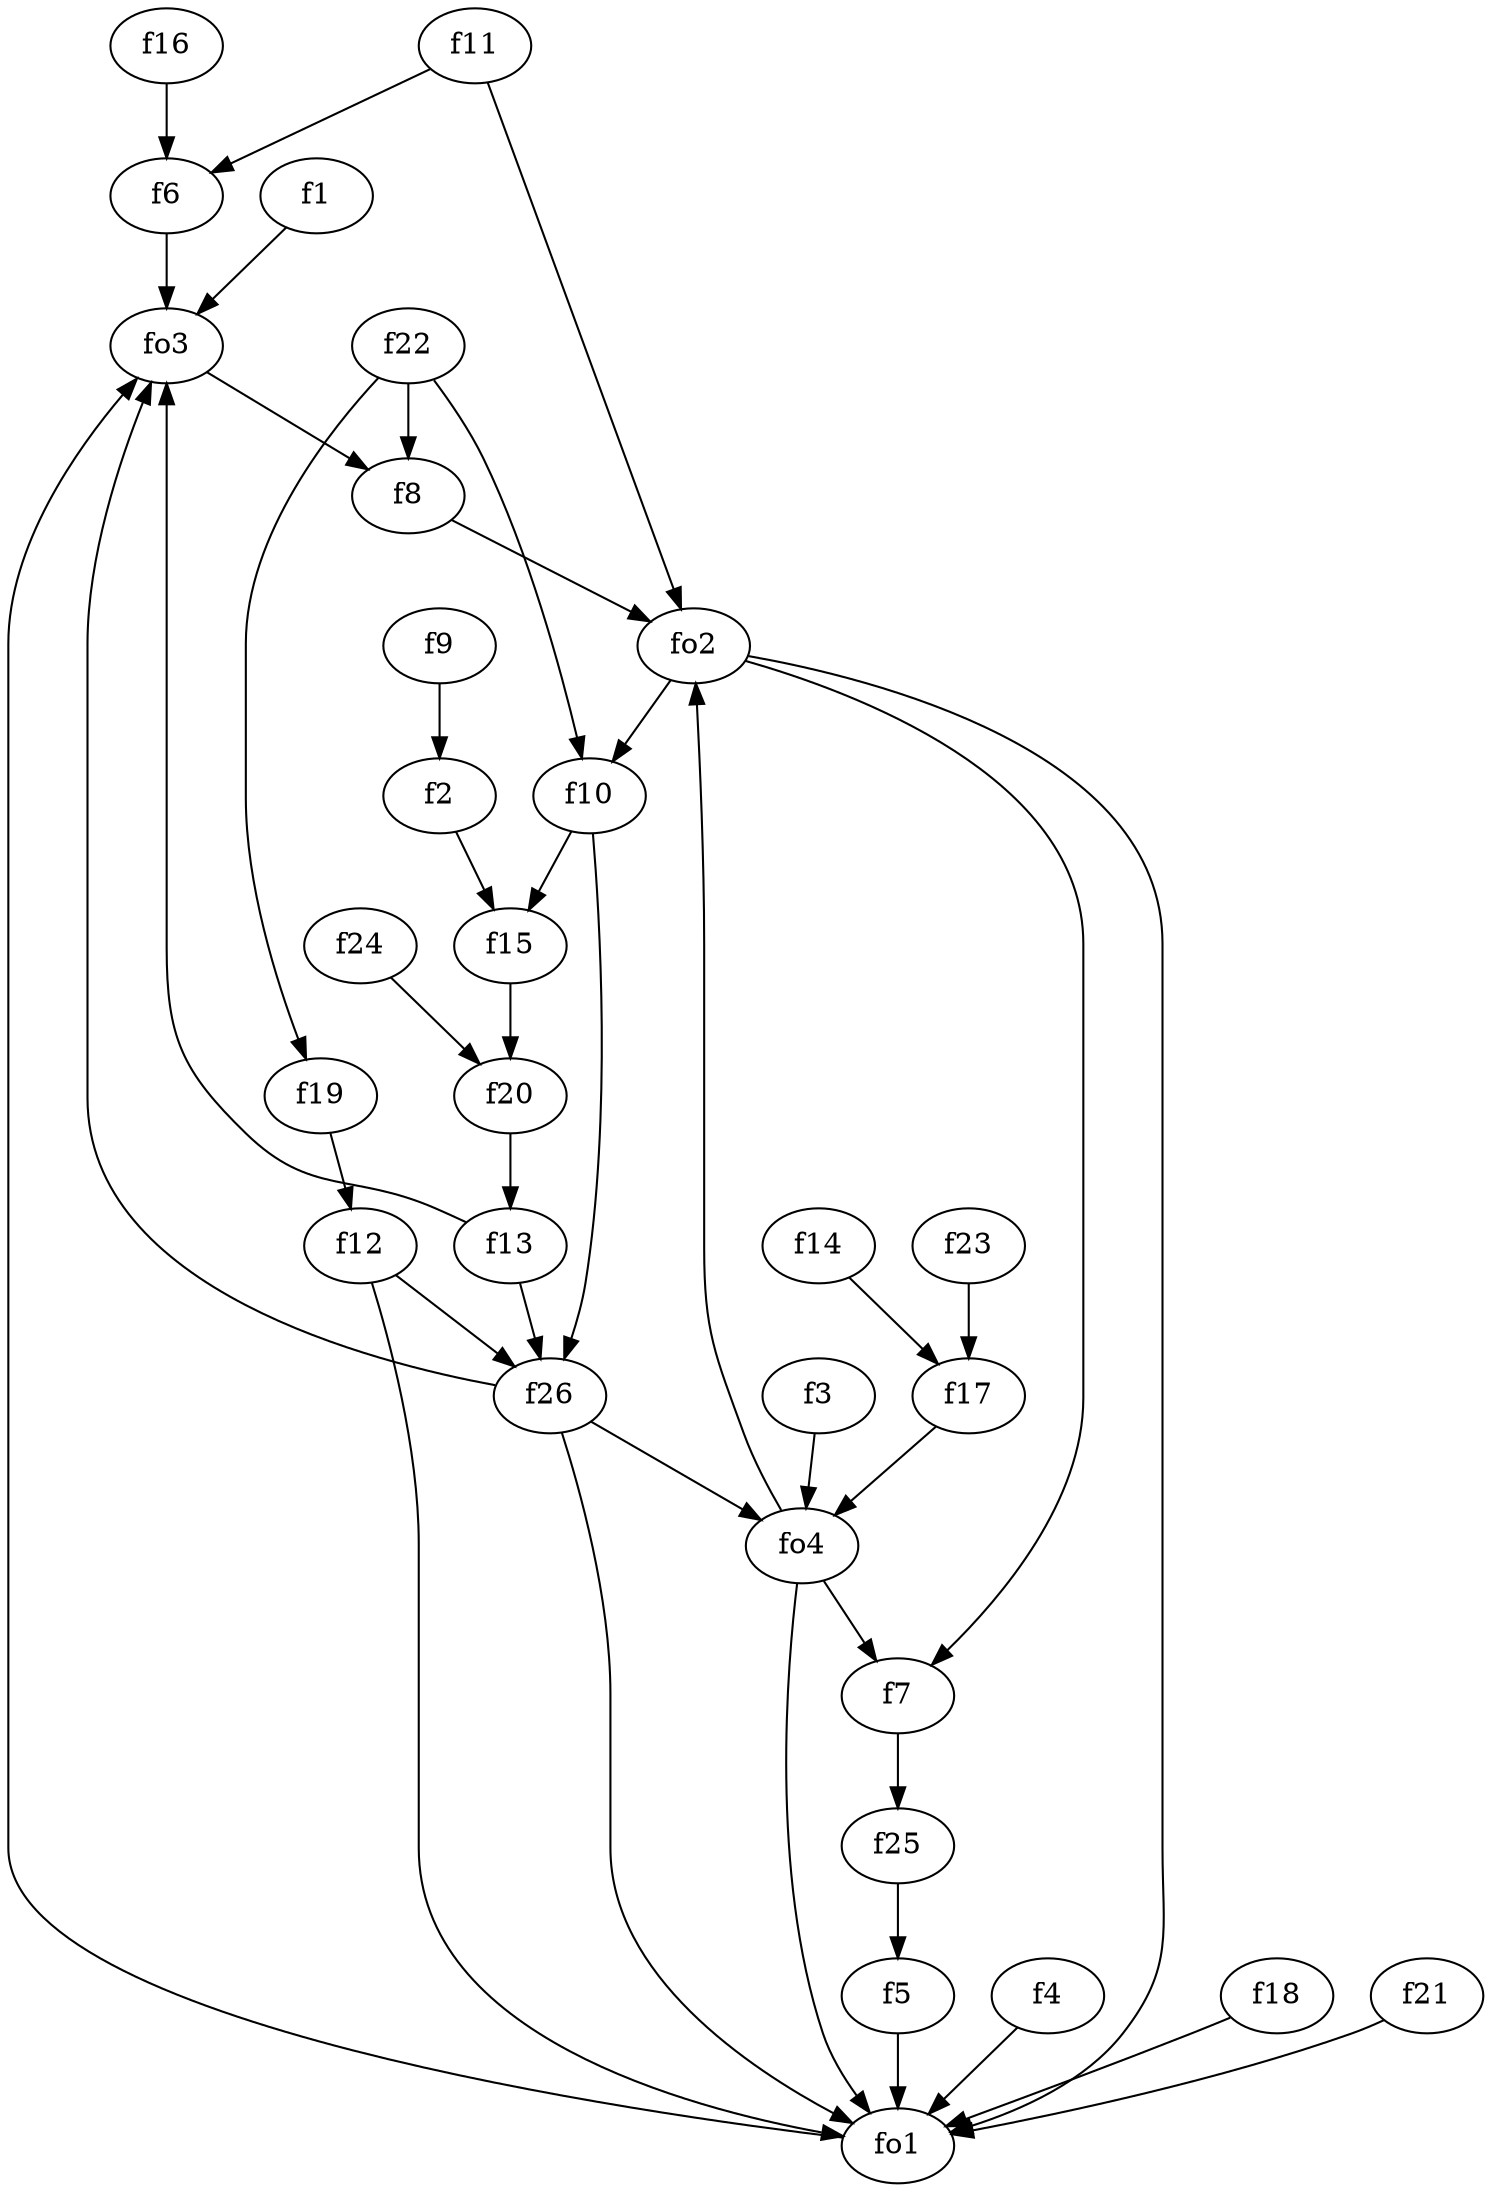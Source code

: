 strict digraph  {
f1;
f2;
f3;
f4;
f5;
f6;
f7;
f8;
f9;
f10;
f11;
f12;
f13;
f14;
f15;
f16;
f17;
f18;
f19;
f20;
f21;
f22;
f23;
f24;
f25;
f26;
fo1;
fo2;
fo3;
fo4;
f1 -> fo3  [weight=2];
f2 -> f15  [weight=2];
f3 -> fo4  [weight=2];
f4 -> fo1  [weight=2];
f5 -> fo1  [weight=2];
f6 -> fo3  [weight=2];
f7 -> f25  [weight=2];
f8 -> fo2  [weight=2];
f9 -> f2  [weight=2];
f10 -> f15  [weight=2];
f10 -> f26  [weight=2];
f11 -> fo2  [weight=2];
f11 -> f6  [weight=2];
f12 -> fo1  [weight=2];
f12 -> f26  [weight=2];
f13 -> f26  [weight=2];
f13 -> fo3  [weight=2];
f14 -> f17  [weight=2];
f15 -> f20  [weight=2];
f16 -> f6  [weight=2];
f17 -> fo4  [weight=2];
f18 -> fo1  [weight=2];
f19 -> f12  [weight=2];
f20 -> f13  [weight=2];
f21 -> fo1  [weight=2];
f22 -> f19  [weight=2];
f22 -> f8  [weight=2];
f22 -> f10  [weight=2];
f23 -> f17  [weight=2];
f24 -> f20  [weight=2];
f25 -> f5  [weight=2];
f26 -> fo1  [weight=2];
f26 -> fo4  [weight=2];
f26 -> fo3  [weight=2];
fo1 -> fo3  [weight=2];
fo2 -> f10  [weight=2];
fo2 -> fo1  [weight=2];
fo2 -> f7  [weight=2];
fo3 -> f8  [weight=2];
fo4 -> fo1  [weight=2];
fo4 -> f7  [weight=2];
fo4 -> fo2  [weight=2];
}
